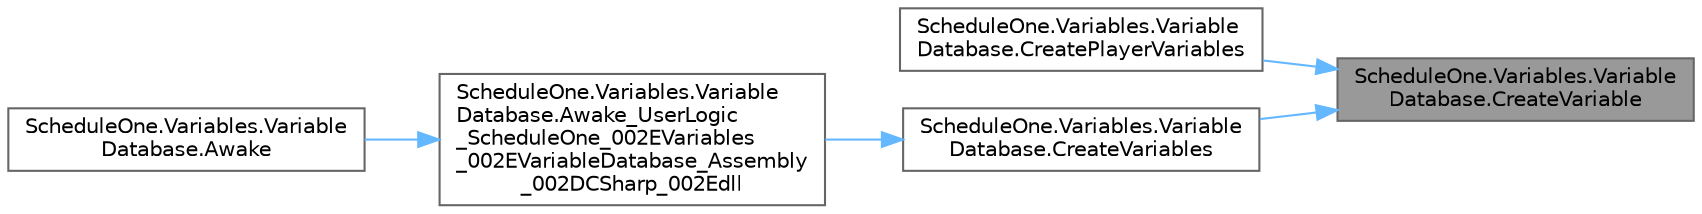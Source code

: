 digraph "ScheduleOne.Variables.VariableDatabase.CreateVariable"
{
 // LATEX_PDF_SIZE
  bgcolor="transparent";
  edge [fontname=Helvetica,fontsize=10,labelfontname=Helvetica,labelfontsize=10];
  node [fontname=Helvetica,fontsize=10,shape=box,height=0.2,width=0.4];
  rankdir="RL";
  Node1 [id="Node000001",label="ScheduleOne.Variables.Variable\lDatabase.CreateVariable",height=0.2,width=0.4,color="gray40", fillcolor="grey60", style="filled", fontcolor="black",tooltip=" "];
  Node1 -> Node2 [id="edge1_Node000001_Node000002",dir="back",color="steelblue1",style="solid",tooltip=" "];
  Node2 [id="Node000002",label="ScheduleOne.Variables.Variable\lDatabase.CreatePlayerVariables",height=0.2,width=0.4,color="grey40", fillcolor="white", style="filled",URL="$class_schedule_one_1_1_variables_1_1_variable_database.html#a34c48690fbc4bec9c6481ddd849f1568",tooltip=" "];
  Node1 -> Node3 [id="edge2_Node000001_Node000003",dir="back",color="steelblue1",style="solid",tooltip=" "];
  Node3 [id="Node000003",label="ScheduleOne.Variables.Variable\lDatabase.CreateVariables",height=0.2,width=0.4,color="grey40", fillcolor="white", style="filled",URL="$class_schedule_one_1_1_variables_1_1_variable_database.html#a855d56a1828cdd0b42efce46eea7e2cc",tooltip=" "];
  Node3 -> Node4 [id="edge3_Node000003_Node000004",dir="back",color="steelblue1",style="solid",tooltip=" "];
  Node4 [id="Node000004",label="ScheduleOne.Variables.Variable\lDatabase.Awake_UserLogic\l_ScheduleOne_002EVariables\l_002EVariableDatabase_Assembly\l_002DCSharp_002Edll",height=0.2,width=0.4,color="grey40", fillcolor="white", style="filled",URL="$class_schedule_one_1_1_variables_1_1_variable_database.html#a272bbd40fa393e7352c690f65f6ead96",tooltip=" "];
  Node4 -> Node5 [id="edge4_Node000004_Node000005",dir="back",color="steelblue1",style="solid",tooltip=" "];
  Node5 [id="Node000005",label="ScheduleOne.Variables.Variable\lDatabase.Awake",height=0.2,width=0.4,color="grey40", fillcolor="white", style="filled",URL="$class_schedule_one_1_1_variables_1_1_variable_database.html#ad0284526bdd2c25f1949afff17001ee6",tooltip=" "];
}
